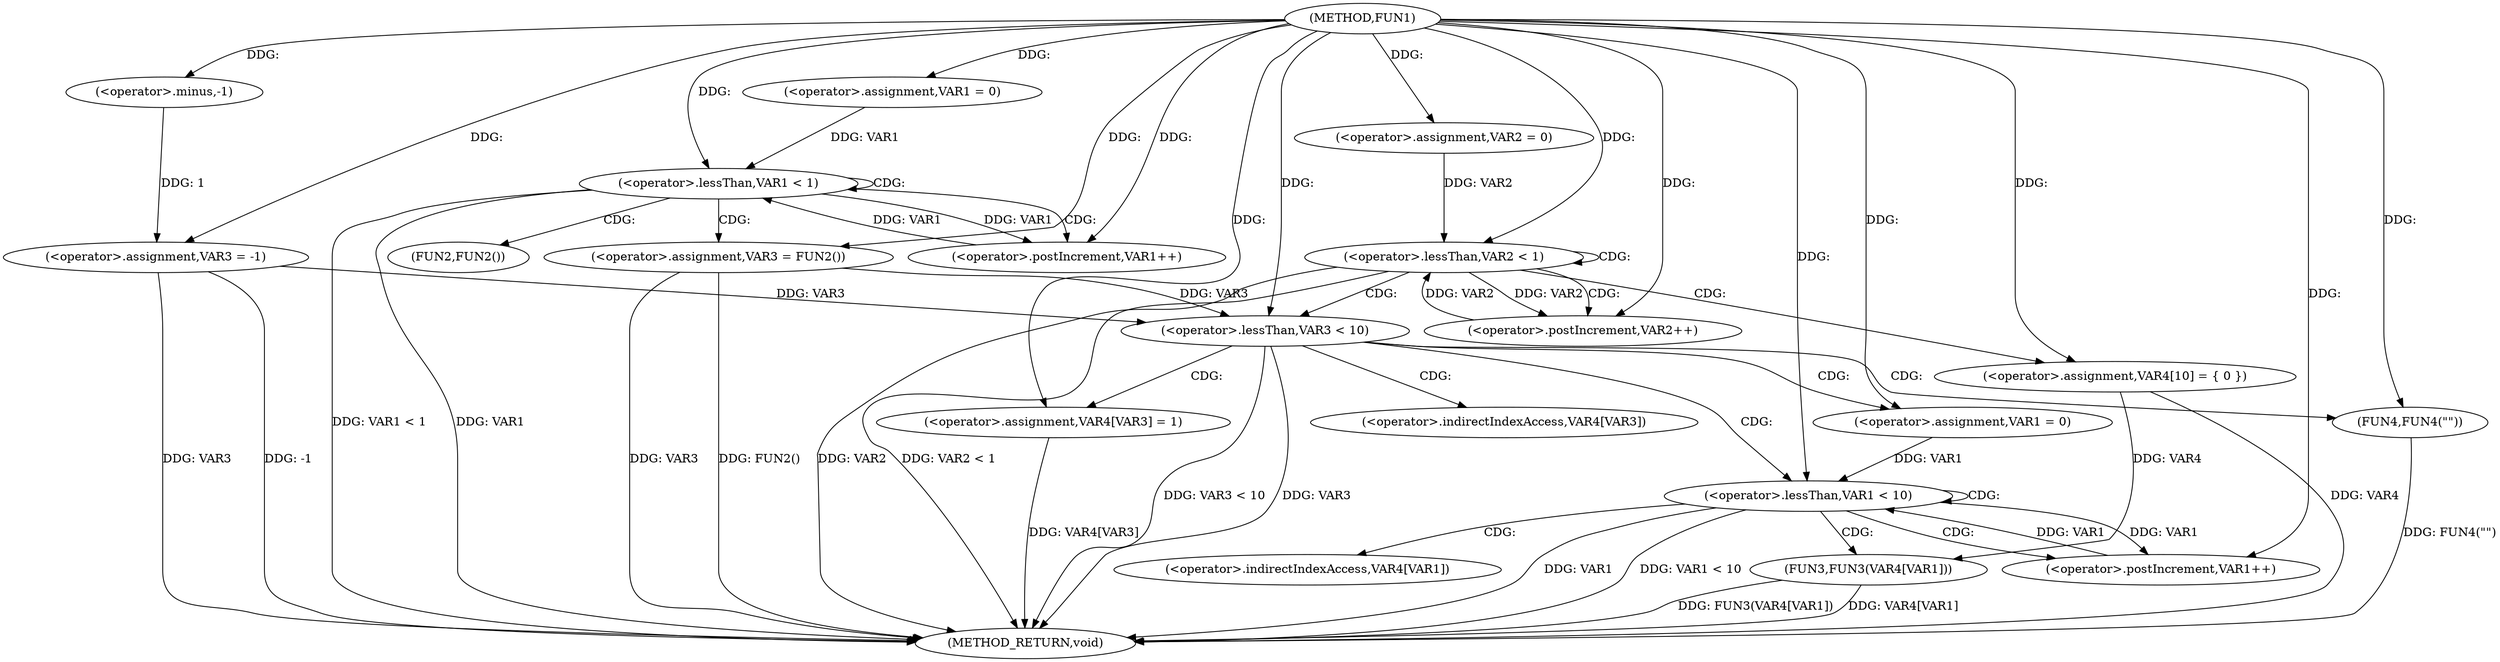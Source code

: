 digraph FUN1 {  
"1000100" [label = "(METHOD,FUN1)" ]
"1000165" [label = "(METHOD_RETURN,void)" ]
"1000105" [label = "(<operator>.assignment,VAR3 = -1)" ]
"1000107" [label = "(<operator>.minus,-1)" ]
"1000110" [label = "(<operator>.assignment,VAR1 = 0)" ]
"1000113" [label = "(<operator>.lessThan,VAR1 < 1)" ]
"1000116" [label = "(<operator>.postIncrement,VAR1++)" ]
"1000119" [label = "(<operator>.assignment,VAR3 = FUN2())" ]
"1000123" [label = "(<operator>.assignment,VAR2 = 0)" ]
"1000126" [label = "(<operator>.lessThan,VAR2 < 1)" ]
"1000129" [label = "(<operator>.postIncrement,VAR2++)" ]
"1000135" [label = "(<operator>.assignment,VAR4[10] = { 0 })" ]
"1000138" [label = "(<operator>.lessThan,VAR3 < 10)" ]
"1000142" [label = "(<operator>.assignment,VAR4[VAR3] = 1)" ]
"1000148" [label = "(<operator>.assignment,VAR1 = 0)" ]
"1000151" [label = "(<operator>.lessThan,VAR1 < 10)" ]
"1000154" [label = "(<operator>.postIncrement,VAR1++)" ]
"1000157" [label = "(FUN3,FUN3(VAR4[VAR1]))" ]
"1000163" [label = "(FUN4,FUN4(\"\"))" ]
"1000121" [label = "(FUN2,FUN2())" ]
"1000143" [label = "(<operator>.indirectIndexAccess,VAR4[VAR3])" ]
"1000158" [label = "(<operator>.indirectIndexAccess,VAR4[VAR1])" ]
  "1000126" -> "1000165"  [ label = "DDG: VAR2 < 1"] 
  "1000157" -> "1000165"  [ label = "DDG: FUN3(VAR4[VAR1])"] 
  "1000113" -> "1000165"  [ label = "DDG: VAR1"] 
  "1000151" -> "1000165"  [ label = "DDG: VAR1"] 
  "1000119" -> "1000165"  [ label = "DDG: FUN2()"] 
  "1000126" -> "1000165"  [ label = "DDG: VAR2"] 
  "1000138" -> "1000165"  [ label = "DDG: VAR3 < 10"] 
  "1000163" -> "1000165"  [ label = "DDG: FUN4(\"\")"] 
  "1000105" -> "1000165"  [ label = "DDG: VAR3"] 
  "1000105" -> "1000165"  [ label = "DDG: -1"] 
  "1000151" -> "1000165"  [ label = "DDG: VAR1 < 10"] 
  "1000138" -> "1000165"  [ label = "DDG: VAR3"] 
  "1000157" -> "1000165"  [ label = "DDG: VAR4[VAR1]"] 
  "1000113" -> "1000165"  [ label = "DDG: VAR1 < 1"] 
  "1000119" -> "1000165"  [ label = "DDG: VAR3"] 
  "1000142" -> "1000165"  [ label = "DDG: VAR4[VAR3]"] 
  "1000135" -> "1000165"  [ label = "DDG: VAR4"] 
  "1000107" -> "1000105"  [ label = "DDG: 1"] 
  "1000100" -> "1000105"  [ label = "DDG: "] 
  "1000100" -> "1000107"  [ label = "DDG: "] 
  "1000100" -> "1000110"  [ label = "DDG: "] 
  "1000116" -> "1000113"  [ label = "DDG: VAR1"] 
  "1000110" -> "1000113"  [ label = "DDG: VAR1"] 
  "1000100" -> "1000113"  [ label = "DDG: "] 
  "1000113" -> "1000116"  [ label = "DDG: VAR1"] 
  "1000100" -> "1000116"  [ label = "DDG: "] 
  "1000100" -> "1000119"  [ label = "DDG: "] 
  "1000100" -> "1000123"  [ label = "DDG: "] 
  "1000129" -> "1000126"  [ label = "DDG: VAR2"] 
  "1000123" -> "1000126"  [ label = "DDG: VAR2"] 
  "1000100" -> "1000126"  [ label = "DDG: "] 
  "1000126" -> "1000129"  [ label = "DDG: VAR2"] 
  "1000100" -> "1000129"  [ label = "DDG: "] 
  "1000100" -> "1000135"  [ label = "DDG: "] 
  "1000119" -> "1000138"  [ label = "DDG: VAR3"] 
  "1000105" -> "1000138"  [ label = "DDG: VAR3"] 
  "1000100" -> "1000138"  [ label = "DDG: "] 
  "1000100" -> "1000142"  [ label = "DDG: "] 
  "1000100" -> "1000148"  [ label = "DDG: "] 
  "1000154" -> "1000151"  [ label = "DDG: VAR1"] 
  "1000148" -> "1000151"  [ label = "DDG: VAR1"] 
  "1000100" -> "1000151"  [ label = "DDG: "] 
  "1000151" -> "1000154"  [ label = "DDG: VAR1"] 
  "1000100" -> "1000154"  [ label = "DDG: "] 
  "1000135" -> "1000157"  [ label = "DDG: VAR4"] 
  "1000100" -> "1000163"  [ label = "DDG: "] 
  "1000113" -> "1000121"  [ label = "CDG: "] 
  "1000113" -> "1000116"  [ label = "CDG: "] 
  "1000113" -> "1000113"  [ label = "CDG: "] 
  "1000113" -> "1000119"  [ label = "CDG: "] 
  "1000126" -> "1000126"  [ label = "CDG: "] 
  "1000126" -> "1000129"  [ label = "CDG: "] 
  "1000126" -> "1000135"  [ label = "CDG: "] 
  "1000126" -> "1000138"  [ label = "CDG: "] 
  "1000138" -> "1000163"  [ label = "CDG: "] 
  "1000138" -> "1000143"  [ label = "CDG: "] 
  "1000138" -> "1000142"  [ label = "CDG: "] 
  "1000138" -> "1000151"  [ label = "CDG: "] 
  "1000138" -> "1000148"  [ label = "CDG: "] 
  "1000151" -> "1000158"  [ label = "CDG: "] 
  "1000151" -> "1000154"  [ label = "CDG: "] 
  "1000151" -> "1000151"  [ label = "CDG: "] 
  "1000151" -> "1000157"  [ label = "CDG: "] 
}
